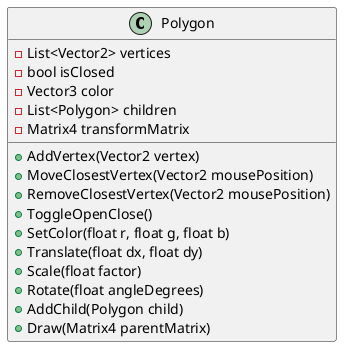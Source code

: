 @startuml
class Polygon {
  - List<Vector2> vertices
  - bool isClosed
  - Vector3 color
  - List<Polygon> children
  - Matrix4 transformMatrix

  + AddVertex(Vector2 vertex)
  + MoveClosestVertex(Vector2 mousePosition)
  + RemoveClosestVertex(Vector2 mousePosition)
  + ToggleOpenClose()
  + SetColor(float r, float g, float b)
  + Translate(float dx, float dy)
  + Scale(float factor)
  + Rotate(float angleDegrees)
  + AddChild(Polygon child)
  + Draw(Matrix4 parentMatrix)
}
@enduml